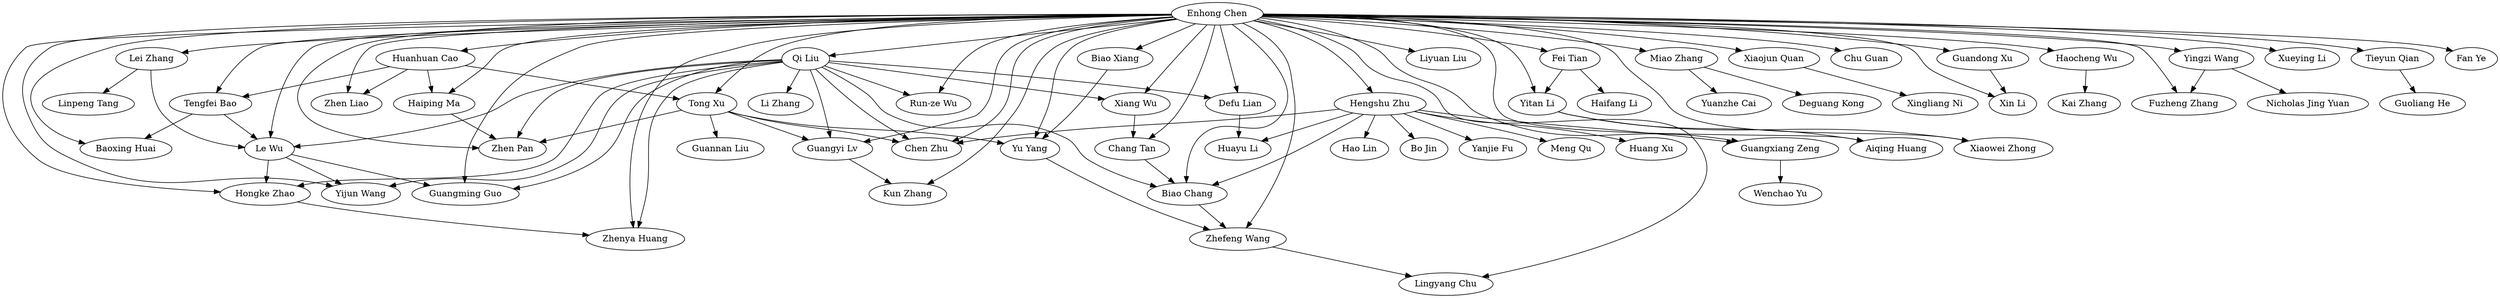 strict digraph G{
"Enhong Chen" -> "Zhenya Huang"
"Enhong Chen" -> "Haiping Ma"
"Enhong Chen" -> "Qi Liu"
"Enhong Chen" -> "Le Wu"
"Enhong Chen" -> "Guangming Guo"
"Enhong Chen" -> "Hongke Zhao"
"Enhong Chen" -> "Liyuan Liu"
"Enhong Chen" -> "Aiqing Huang"
"Enhong Chen" -> "Yu Yang"
"Enhong Chen" -> "Xiang Wu"
"Enhong Chen" -> "Yitan Li"
"Enhong Chen" -> "Chang Tan"
"Enhong Chen" -> "Yijun Wang"
"Enhong Chen" -> "Guangxiang Zeng"
"Enhong Chen" -> "Tong Xu"
"Enhong Chen" -> "Zhefeng Wang"
"Enhong Chen" -> "Miao Zhang"
"Enhong Chen" -> "Xiaojun Quan"
"Enhong Chen" -> "Kun Zhang"
"Enhong Chen" -> "Biao Chang"
"Enhong Chen" -> "Chu Guan"
"Enhong Chen" -> "Xin Li"
"Enhong Chen" -> "Lingyang Chu"
"Enhong Chen" -> "Haocheng Wu"
"Enhong Chen" -> "Fuzheng Zhang"
"Yu Yang" -> "Zhefeng Wang"
"Enhong Chen" -> "Tengfei Bao"
"Enhong Chen" -> "Run-ze Wu"
"Enhong Chen" -> "Xueying Li"
"Enhong Chen" -> "Baoxing Huai"
"Enhong Chen" -> "Xiaowei Zhong"
"Enhong Chen" -> "Tieyun Qian"
"Enhong Chen" -> "Huanhuan Cao"
"Huanhuan Cao" -> "Tengfei Bao"
"Enhong Chen" -> "Guangyi Lv"
"Enhong Chen" -> "Zhen Pan"
"Enhong Chen" -> "Defu Lian"
"Enhong Chen" -> "Guandong Xu"
"Le Wu" -> "Yijun Wang"
"Yitan Li" -> "Xiaowei Zhong"
"Enhong Chen" -> "Biao Xiang"
"Enhong Chen" -> "Hengshu Zhu"
"Enhong Chen" -> "Chen Zhu"
"Hengshu Zhu" -> "Hao Lin"
"Enhong Chen" -> "Yingzi Wang"
"Xiaojun Quan" -> "Xingliang Ni"
"Enhong Chen" -> "Fei Tian"
"Hengshu Zhu" -> "Chen Zhu"
"Guangyi Lv" -> "Kun Zhang"
"Qi Liu" -> "Yijun Wang"
"Qi Liu" -> "Guangming Guo"
"Enhong Chen" -> "Lei Zhang"
"Guangxiang Zeng" -> "Wenchao Yu"
"Lei Zhang" -> "Le Wu"
"Hengshu Zhu" -> "Chen Zhu"
"Qi Liu" -> "Biao Chang"
"Enhong Chen" -> "Fan Ye"
"Miao Zhang" -> "Deguang Kong"
"Tong Xu" -> "Yu Yang"
"Tieyun Qian" -> "Guoliang He"
"Haiping Ma" -> "Zhen Pan"
"Fei Tian" -> "Yitan Li"
"Tong Xu" -> "Guannan Liu"
"Tong Xu" -> "Guangyi Lv"
"Qi Liu" -> "Chen Zhu"
"Zhefeng Wang" -> "Lingyang Chu"
"Yingzi Wang" -> "Fuzheng Zhang"
"Defu Lian" -> "Huayu Li"
"Enhong Chen" -> "Zhen Liao"
"Hengshu Zhu" -> "Huayu Li"
"Qi Liu" -> "Defu Lian"
"Tengfei Bao" -> "Baoxing Huai"
"Miao Zhang" -> "Yuanzhe Cai"
"Qi Liu" -> "Li Zhang"
"Huanhuan Cao" -> "Haiping Ma"
"Tong Xu" -> "Zhen Pan"
"Yitan Li" -> "Aiqing Huang"
"Qi Liu" -> "Guangyi Lv"
"Huanhuan Cao" -> "Tong Xu"
"Le Wu" -> "Guangming Guo"
"Qi Liu" -> "Le Wu"
"Chang Tan" -> "Biao Chang"
"Hengshu Zhu" -> "Biao Chang"
"Qi Liu" -> "Zhen Pan"
"Biao Xiang" -> "Yu Yang"
"Hongke Zhao" -> "Zhenya Huang"
"Fei Tian" -> "Haifang Li"
"Haocheng Wu" -> "Kai Zhang"
"Guandong Xu" -> "Xin Li"
"Tengfei Bao" -> "Le Wu"
"Le Wu" -> "Hongke Zhao"
"Biao Chang" -> "Zhefeng Wang"
"Hengshu Zhu" -> "Bo Jin"
"Hengshu Zhu" -> "Yanjie Fu"
"Qi Liu" -> "Run-ze Wu"
"Tong Xu" -> "Chen Zhu"
"Qi Liu" -> "Zhenya Huang"
"Lei Zhang" -> "Linpeng Tang"
"Hengshu Zhu" -> "Meng Qu"
"Hengshu Zhu" -> "Huang Xu"
"Huanhuan Cao" -> "Zhen Liao"
"Xiang Wu" -> "Chang Tan"
"Yingzi Wang" -> "Nicholas Jing Yuan"
"Qi Liu" -> "Xiang Wu"
"Hengshu Zhu" -> "Guangxiang Zeng"
"Qi Liu" -> "Hongke Zhao"
}